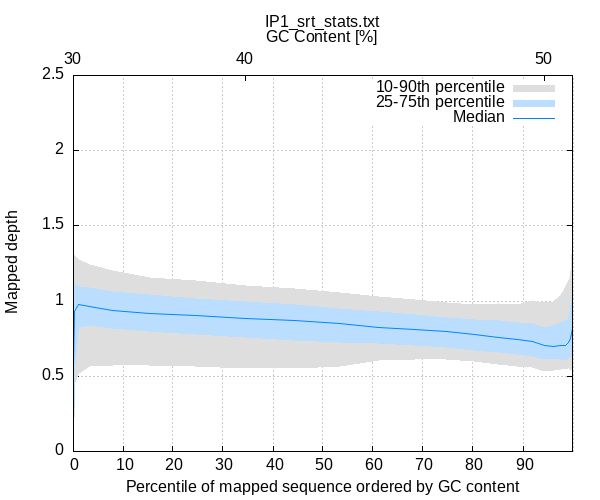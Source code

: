 
            set terminal png size 600,500 truecolor
            set output "IP1_srt_stats/gc-depth.png"
            set grid xtics ytics y2tics back lc rgb "#cccccc"
            set ylabel "Mapped depth"
            set xlabel "Percentile of mapped sequence ordered by GC content"
            set x2label "GC Content [%]"
            set title "IP1_srt_stats.txt" noenhanced
            set x2tics ("30" 0.065,"40" 34.453,"50" 94.204)
            set xtics nomirror
            set xrange [0.1:99.9]

            plot '-' using 1:2:3 with filledcurve lt 1 lc rgb "#dedede" t '10-90th percentile' , \
                 '-' using 1:2:3 with filledcurve lt 1 lc rgb "#bbdeff" t '25-75th percentile' , \
                 '-' using 1:2 with lines lc rgb "#0084ff" t 'Median'
        0.002	0.000	0.002
0.006	0.002	0.002
0.007	0.002	0.002
0.008	0.002	0.002
0.010	0.002	0.002
0.011	0.002	0.002
0.011	0.007	0.007
0.013	0.002	0.005
0.015	0.007	0.007
0.016	0.002	0.002
0.018	0.002	0.002
0.020	0.005	0.005
0.028	0.002	0.005
0.031	0.005	0.005
0.040	0.002	0.005
0.043	0.005	0.005
0.051	0.002	0.265
0.054	0.005	0.317
0.065	0.002	0.005
0.067	0.005	1.592
0.082	0.002	5.645
0.114	0.005	1.158
0.279	0.455	1.303
1.042	0.517	1.275
3.300	0.565	1.242
7.967	0.575	1.202
15.284	0.572	1.155
24.439	0.567	1.138
34.453	0.555	1.107
44.283	0.553	1.082
53.206	0.562	1.058
61.028	0.603	1.033
68.245	0.615	1.013
74.642	0.610	0.988
80.261	0.600	0.980
85.022	0.580	0.985
88.877	0.565	0.975
91.852	0.560	1.003
94.204	0.535	0.988
96.081	0.540	1.000
97.499	0.548	1.038
98.505	0.548	1.092
99.175	0.558	1.140
99.569	0.540	1.160
99.802	0.567	1.367
99.887	0.543	2.105
99.933	0.600	2.350
99.962	0.180	4.715
99.972	0.002	9.185
99.979	0.007	11.602
99.984	0.002	8.590
99.989	1.300	12.120
99.995	0.002	11.075
99.998	0.965	1.030
99.998	22.978	22.978
99.999	9.733	9.733
100.000	0.002	0.002
end
0.002	0.000	0.002
0.006	0.002	0.002
0.007	0.002	0.002
0.008	0.002	0.002
0.010	0.002	0.002
0.011	0.002	0.002
0.011	0.007	0.007
0.013	0.002	0.005
0.015	0.007	0.007
0.016	0.002	0.002
0.018	0.002	0.002
0.020	0.005	0.005
0.028	0.002	0.005
0.031	0.005	0.005
0.040	0.002	0.002
0.043	0.005	0.005
0.051	0.002	0.188
0.054	0.005	0.123
0.065	0.002	0.005
0.067	0.005	1.592
0.082	0.002	0.587
0.114	0.025	1.028
0.279	0.560	1.120
1.042	0.822	1.097
3.300	0.835	1.090
7.967	0.815	1.062
15.284	0.800	1.043
24.439	0.780	1.020
34.453	0.760	0.998
44.283	0.740	0.975
53.206	0.728	0.952
61.028	0.717	0.933
68.245	0.705	0.913
74.642	0.692	0.892
80.261	0.673	0.877
85.022	0.658	0.870
88.877	0.642	0.858
91.852	0.630	0.853
94.204	0.615	0.827
96.081	0.610	0.837
97.499	0.610	0.860
98.505	0.605	0.873
99.175	0.625	0.887
99.569	0.625	0.952
99.802	0.655	1.045
99.887	0.655	1.185
99.933	0.750	1.175
99.962	0.825	2.010
99.972	0.748	3.602
99.979	0.683	2.735
99.984	0.002	8.042
99.989	2.108	11.262
99.995	0.002	5.650
99.998	0.965	1.030
99.998	22.978	22.978
99.999	9.733	9.733
100.000	0.002	0.002
end
0.002	0.000
0.006	0.002
0.007	0.002
0.008	0.002
0.010	0.002
0.011	0.002
0.011	0.007
0.013	0.002
0.015	0.007
0.016	0.002
0.018	0.002
0.020	0.005
0.028	0.002
0.031	0.005
0.040	0.002
0.043	0.005
0.051	0.002
0.054	0.007
0.065	0.002
0.067	0.548
0.082	0.005
0.114	0.577
0.279	0.928
1.042	0.978
3.300	0.967
7.967	0.938
15.284	0.920
24.439	0.902
34.453	0.885
44.283	0.868
53.206	0.848
61.028	0.827
68.245	0.810
74.642	0.798
80.261	0.777
85.022	0.757
88.877	0.745
91.852	0.730
94.204	0.707
96.081	0.697
97.499	0.705
98.505	0.707
99.175	0.725
99.569	0.750
99.802	0.815
99.887	0.812
99.933	0.935
99.962	1.110
99.972	0.975
99.979	1.428
99.984	1.020
99.989	3.257
99.995	1.253
99.998	1.003
99.998	22.978
99.999	9.733
100.000	0.002
end
